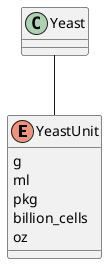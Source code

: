 @startuml
Enum "YeastUnit" {
    g
    ml
    pkg
    billion_cells
    oz
}

Yeast -- YeastUnit
@enduml
